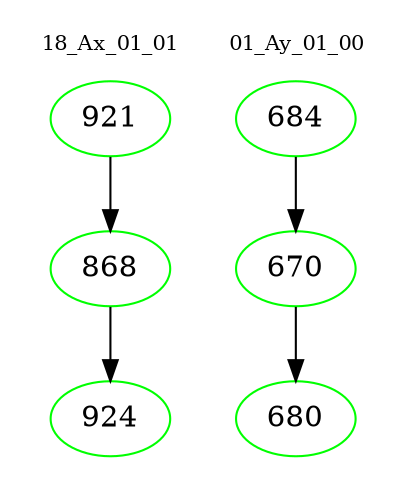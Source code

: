 digraph{
subgraph cluster_0 {
color = white
label = "18_Ax_01_01";
fontsize=10;
T0_921 [label="921", color="green"]
T0_921 -> T0_868 [color="black"]
T0_868 [label="868", color="green"]
T0_868 -> T0_924 [color="black"]
T0_924 [label="924", color="green"]
}
subgraph cluster_1 {
color = white
label = "01_Ay_01_00";
fontsize=10;
T1_684 [label="684", color="green"]
T1_684 -> T1_670 [color="black"]
T1_670 [label="670", color="green"]
T1_670 -> T1_680 [color="black"]
T1_680 [label="680", color="green"]
}
}
